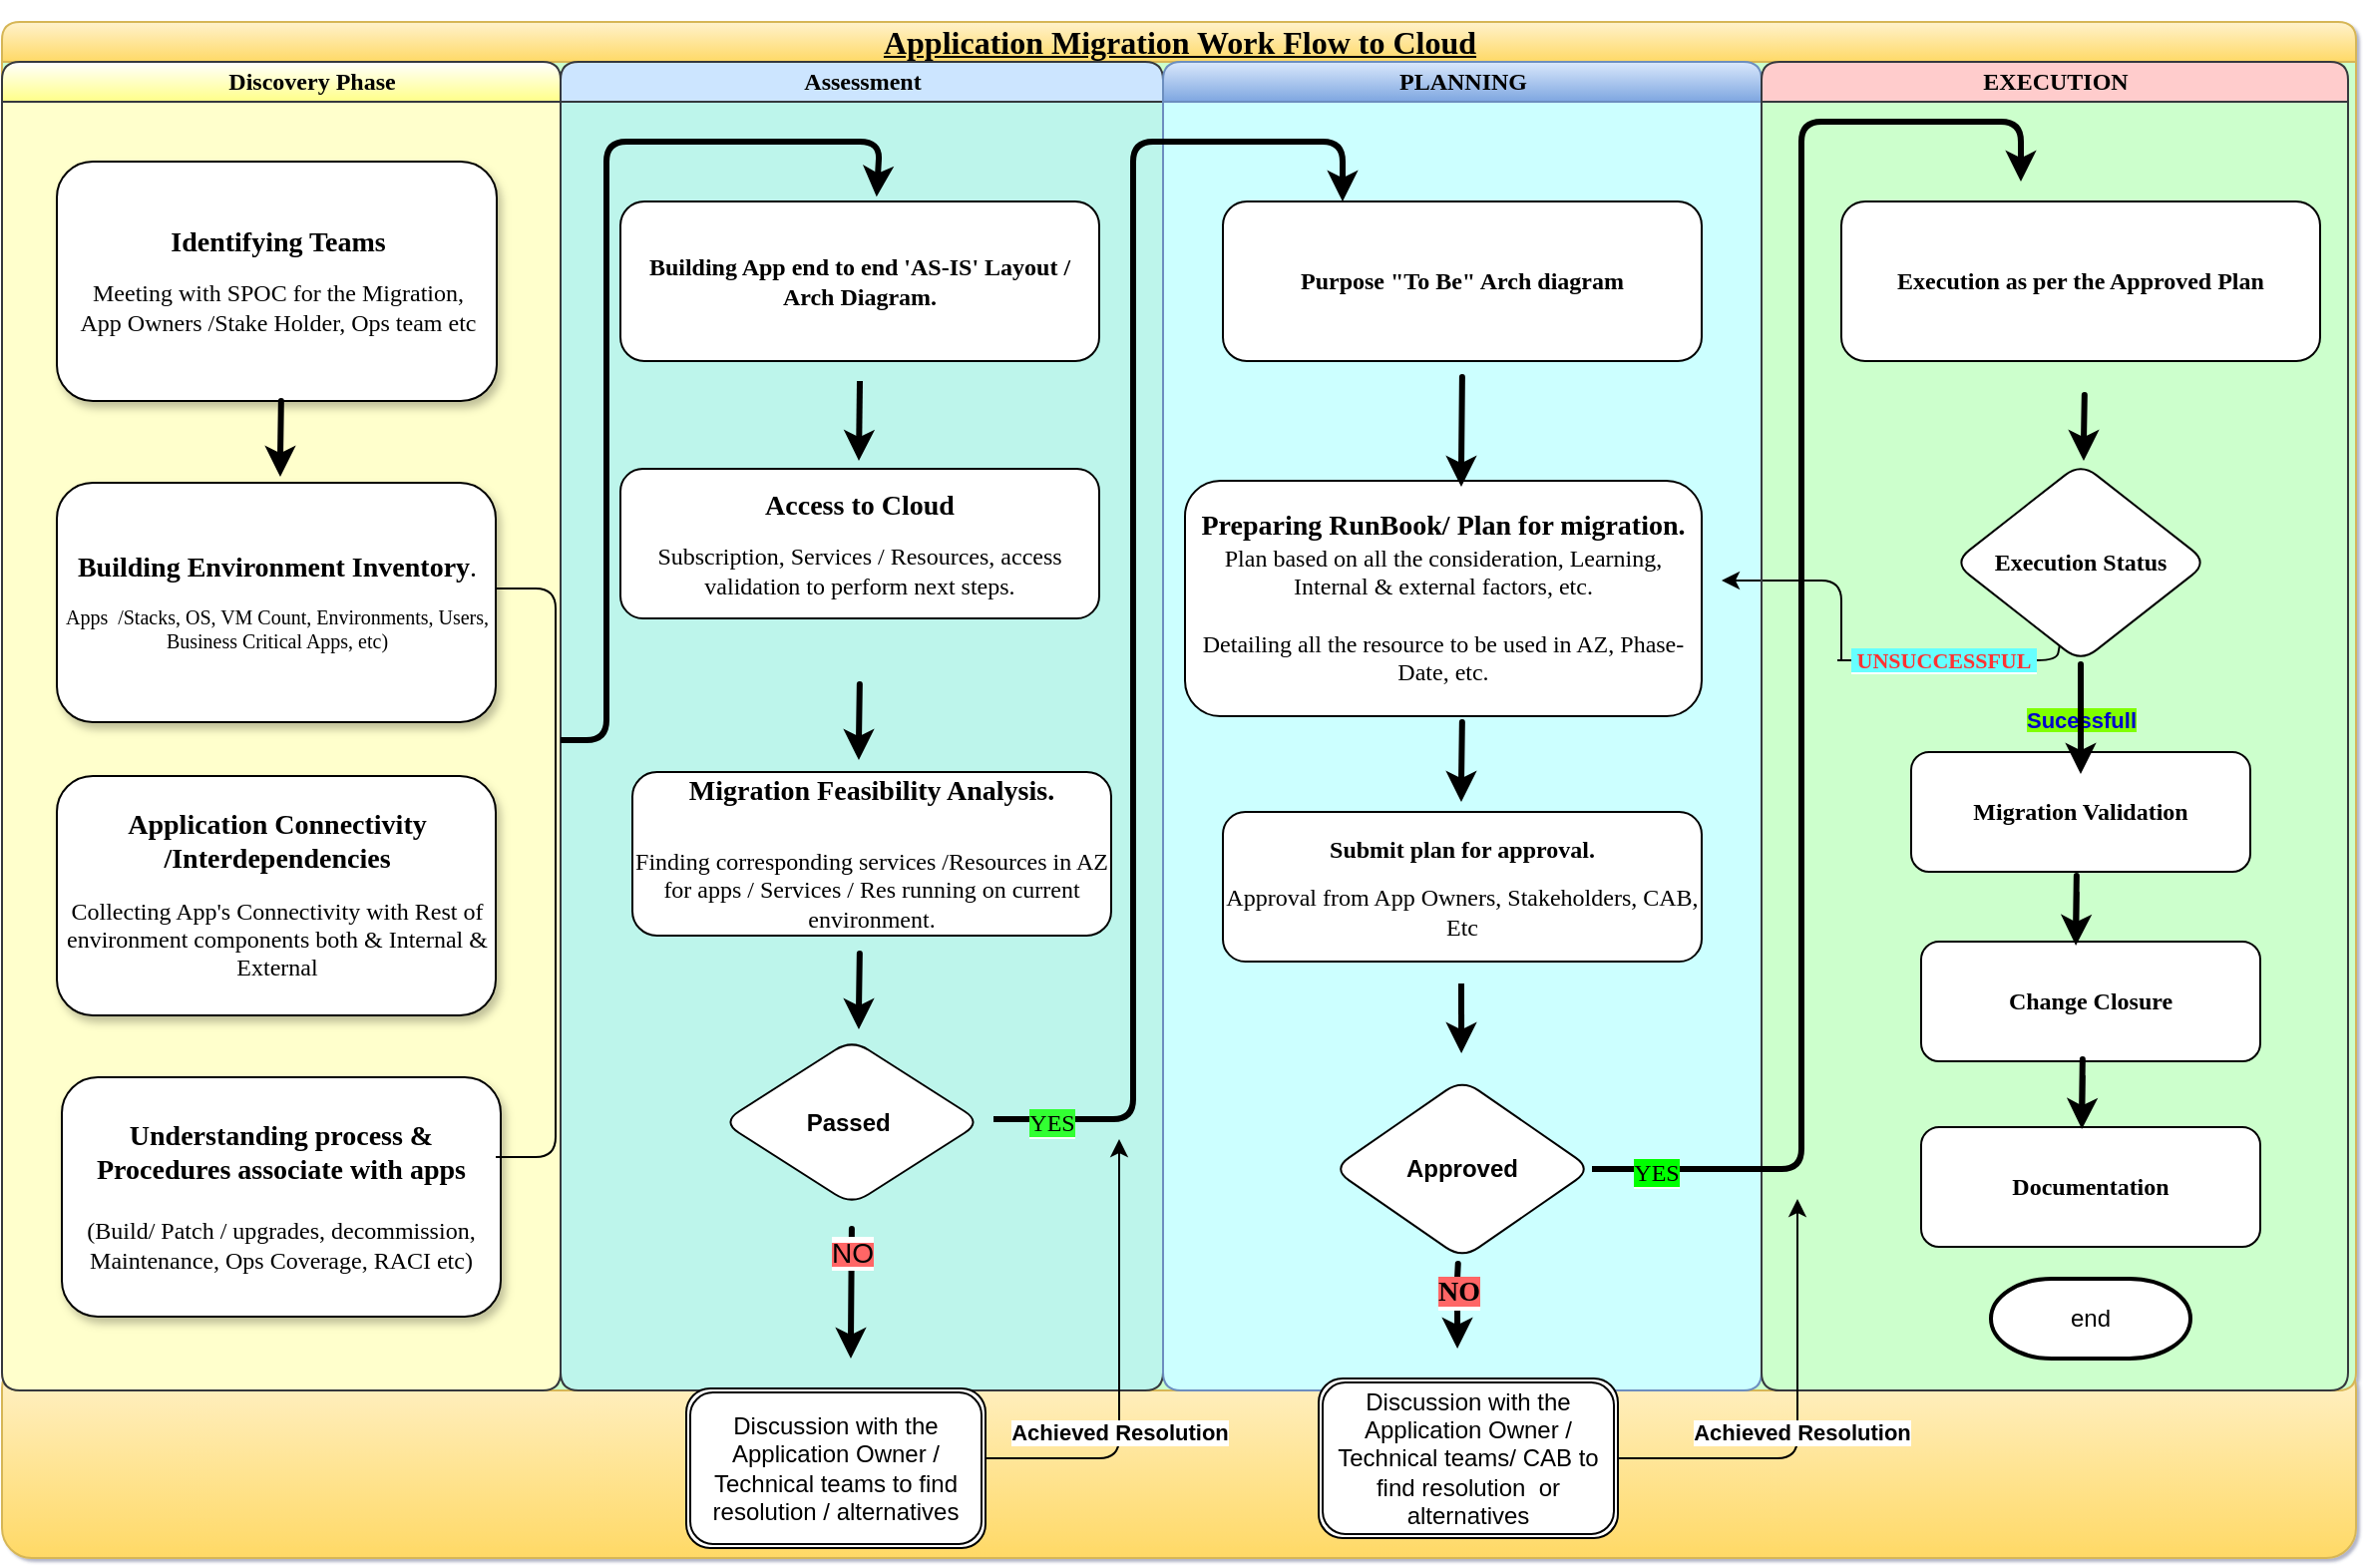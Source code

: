<mxfile version="13.7.8" type="github">
  <diagram name="Page-1" id="74e2e168-ea6b-b213-b513-2b3c1d86103e">
    <mxGraphModel dx="1636" dy="1192" grid="0" gridSize="10" guides="1" tooltips="1" connect="1" arrows="1" fold="1" page="0" pageScale="1" pageWidth="1100" pageHeight="850" background="#FFFFFF" math="0" shadow="1">
      <root>
        <mxCell id="0" />
        <mxCell id="1" parent="0" />
        <mxCell id="70lNwWaXjQEXrbum7vbb-63" value="" style="whiteSpace=wrap;html=1;rounded=1;fillColor=#fff2cc;strokeColor=#d6b656;gradientColor=#ffd966;" parent="1" vertex="1">
          <mxGeometry x="40" y="650" width="1180" height="100" as="geometry" />
        </mxCell>
        <mxCell id="QOqbm0XGTWtQkNrjPd4z-1" value="" style="endArrow=classic;html=1;strokeWidth=3;" edge="1" parent="1">
          <mxGeometry width="50" height="50" relative="1" as="geometry">
            <mxPoint x="1077.55" y="186" as="sourcePoint" />
            <mxPoint x="1077.55" y="196.0" as="targetPoint" />
            <Array as="points">
              <mxPoint x="1078" y="156" />
              <mxPoint x="1077.55" y="186" />
              <mxPoint x="1078" y="166" />
            </Array>
          </mxGeometry>
        </mxCell>
        <mxCell id="77e6c97f196da883-1" value="&lt;h1 style=&quot;font-size: 16px;&quot;&gt;&lt;font style=&quot;font-size: 16px;&quot;&gt;&lt;u style=&quot;font-size: 16px;&quot;&gt;Application Migration Work Flow to Cloud&lt;/u&gt;&lt;/font&gt;&lt;/h1&gt;" style="swimlane;html=1;childLayout=stackLayout;startSize=20;shadow=0;labelBackgroundColor=none;strokeWidth=1;fontFamily=Garamond;fontSize=16;align=center;rounded=1;gradientColor=#ffd966;fillColor=#fff2cc;strokeColor=#d6b656;verticalAlign=middle;swimlaneFillColor=#CCFFCC;" parent="1" vertex="1">
          <mxGeometry x="40" y="-20" width="1180" height="686" as="geometry" />
        </mxCell>
        <mxCell id="77e6c97f196da883-2" value="&amp;nbsp; &amp;nbsp; &amp;nbsp; &amp;nbsp; &amp;nbsp; Discovery Phase" style="swimlane;html=1;startSize=20;align=center;labelBackgroundColor=none;rounded=1;fillColor=#ffff88;strokeColor=#36393d;fontFamily=Verdana;gradientColor=#ffffff;gradientDirection=north;swimlaneFillColor=#FFFFCC;" parent="77e6c97f196da883-1" vertex="1">
          <mxGeometry y="20" width="280" height="666" as="geometry">
            <mxRectangle y="20" width="30" height="670" as="alternateBounds" />
          </mxGeometry>
        </mxCell>
        <mxCell id="70lNwWaXjQEXrbum7vbb-2" value="&lt;b&gt;&lt;font style=&quot;font-size: 14px&quot;&gt;Understanding process &amp;amp; Procedures associate with apps&lt;/font&gt;&lt;font style=&quot;font-size: 12px&quot;&gt;&lt;br&gt;&lt;/font&gt;&lt;/b&gt;&lt;font style=&quot;font-size: 12px&quot;&gt;&lt;br&gt;&lt;font&gt;(Build/ Patch / upgrades, decommission, Maintenance, Ops Coverage, RACI etc)&lt;/font&gt;&lt;/font&gt;" style="whiteSpace=wrap;html=1;shadow=1;labelBackgroundColor=none;strokeWidth=1;fontFamily=Verdana;fontSize=8;align=center;rounded=1;" parent="77e6c97f196da883-2" vertex="1">
          <mxGeometry x="30" y="509" width="220" height="120" as="geometry" />
        </mxCell>
        <mxCell id="77e6c97f196da883-8" value="&lt;font&gt;&lt;b&gt;&lt;font style=&quot;font-size: 14px&quot;&gt;Identifying Teams&lt;br&gt;&lt;/font&gt;&lt;br&gt;&lt;/b&gt;&lt;font style=&quot;font-size: 12px&quot;&gt;&lt;font&gt;Meeting with SPOC for the Migration,&lt;br&gt;&lt;/font&gt;&lt;font&gt;App Owners /Stake Holder, Ops team etc&lt;/font&gt;&lt;/font&gt;&lt;/font&gt;" style="whiteSpace=wrap;html=1;shadow=1;labelBackgroundColor=none;strokeWidth=1;fontFamily=Verdana;fontSize=8;align=center;rounded=1;" parent="77e6c97f196da883-2" vertex="1">
          <mxGeometry x="27.5" y="50" width="220.5" height="120" as="geometry" />
        </mxCell>
        <mxCell id="70lNwWaXjQEXrbum7vbb-1" value="&lt;b&gt;&lt;font style=&quot;font-size: 14px&quot;&gt;Application Connectivity /Interdependencies&lt;br&gt;&lt;/font&gt;&lt;/b&gt;&lt;br&gt;&lt;font style=&quot;font-size: 12px&quot;&gt;Collecting App&#39;s Connectivity with Rest of environment components both &amp;amp;&amp;nbsp;Internal &amp;amp; External&lt;/font&gt;" style="whiteSpace=wrap;html=1;shadow=1;labelBackgroundColor=none;strokeWidth=1;fontFamily=Verdana;fontSize=8;align=center;rounded=1;" parent="77e6c97f196da883-2" vertex="1">
          <mxGeometry x="27.5" y="358" width="220" height="120" as="geometry" />
        </mxCell>
        <mxCell id="77e6c97f196da883-9" value="&lt;font style=&quot;font-size: 14px&quot;&gt;&lt;b&gt;Building Environment Inventory&lt;/b&gt;.&lt;br&gt;&lt;/font&gt;&lt;br&gt;&lt;font style=&quot;font-size: 10px&quot;&gt;Apps&amp;nbsp; /Stacks, OS, VM Count, Environments, Users, Business Critical Apps, etc)&lt;/font&gt;" style="whiteSpace=wrap;html=1;shadow=1;labelBackgroundColor=none;strokeWidth=1;fontFamily=Verdana;fontSize=8;align=center;rounded=1;" parent="77e6c97f196da883-2" vertex="1">
          <mxGeometry x="27.5" y="211" width="220" height="120" as="geometry" />
        </mxCell>
        <mxCell id="70lNwWaXjQEXrbum7vbb-11" value="" style="shape=curlyBracket;whiteSpace=wrap;html=1;size=0;rotation=-180;rounded=1;" parent="77e6c97f196da883-2" vertex="1">
          <mxGeometry x="247.5" y="264" width="30" height="285" as="geometry" />
        </mxCell>
        <mxCell id="77e6c97f196da883-3" value="Assessment" style="swimlane;html=1;startSize=20;align=center;rounded=1;fillColor=#cce5ff;strokeColor=#36393d;fontFamily=Verdana;swimlaneFillColor=#BDF5EB;" parent="77e6c97f196da883-1" vertex="1">
          <mxGeometry x="280" y="20" width="302" height="666" as="geometry">
            <mxRectangle x="30" y="20" width="100" height="670" as="alternateBounds" />
          </mxGeometry>
        </mxCell>
        <mxCell id="70lNwWaXjQEXrbum7vbb-90" value="" style="endArrow=classic;html=1;strokeWidth=3;entryX=0.535;entryY=-0.03;entryDx=0;entryDy=0;entryPerimeter=0;" parent="77e6c97f196da883-3" edge="1" target="77e6c97f196da883-11">
          <mxGeometry width="50" height="50" relative="1" as="geometry">
            <mxPoint y="340" as="sourcePoint" />
            <mxPoint x="125" y="70" as="targetPoint" />
            <Array as="points">
              <mxPoint x="23" y="340" />
              <mxPoint x="23" y="40" />
              <mxPoint x="160" y="40" />
            </Array>
          </mxGeometry>
        </mxCell>
        <mxCell id="70lNwWaXjQEXrbum7vbb-54" value="" style="endArrow=classic;html=1;strokeWidth=3;" parent="77e6c97f196da883-3" edge="1">
          <mxGeometry width="50" height="50" relative="1" as="geometry">
            <mxPoint x="149.5" y="340" as="sourcePoint" />
            <mxPoint x="149.5" y="350" as="targetPoint" />
            <Array as="points">
              <mxPoint x="150" y="307" />
              <mxPoint x="149.5" y="340" />
            </Array>
          </mxGeometry>
        </mxCell>
        <mxCell id="QOqbm0XGTWtQkNrjPd4z-15" value="" style="endArrow=classic;html=1;strokeWidth=3;" edge="1" parent="77e6c97f196da883-3">
          <mxGeometry width="50" height="50" relative="1" as="geometry">
            <mxPoint x="145.5" y="640" as="sourcePoint" />
            <mxPoint x="145.5" y="650" as="targetPoint" />
            <Array as="points">
              <mxPoint x="146" y="580" />
              <mxPoint x="145.5" y="640" />
            </Array>
          </mxGeometry>
        </mxCell>
        <mxCell id="QOqbm0XGTWtQkNrjPd4z-16" value="&lt;span style=&quot;background-color: rgb(255 , 102 , 102)&quot;&gt;&lt;font style=&quot;font-size: 14px&quot;&gt;NO&lt;/font&gt;&lt;/span&gt;" style="edgeLabel;html=1;align=center;verticalAlign=middle;resizable=0;points=[];rounded=1;" vertex="1" connectable="0" parent="QOqbm0XGTWtQkNrjPd4z-15">
          <mxGeometry x="-0.338" relative="1" as="geometry">
            <mxPoint as="offset" />
          </mxGeometry>
        </mxCell>
        <mxCell id="77e6c97f196da883-11" value="&lt;b&gt;&lt;font style=&quot;font-size: 12px&quot;&gt;Building App end to end &#39;AS-IS&#39; Layout / Arch Diagram.&lt;/font&gt;&lt;/b&gt;" style="whiteSpace=wrap;html=1;shadow=0;labelBackgroundColor=none;strokeWidth=1;fontFamily=Verdana;fontSize=8;align=center;rounded=1;" parent="77e6c97f196da883-3" vertex="1">
          <mxGeometry x="30" y="70" width="240" height="80" as="geometry" />
        </mxCell>
        <mxCell id="70lNwWaXjQEXrbum7vbb-53" value="" style="endArrow=classic;html=1;strokeWidth=3;" parent="77e6c97f196da883-3" edge="1">
          <mxGeometry width="50" height="50" relative="1" as="geometry">
            <mxPoint x="150" y="160" as="sourcePoint" />
            <mxPoint x="149.5" y="200" as="targetPoint" />
          </mxGeometry>
        </mxCell>
        <mxCell id="QOqbm0XGTWtQkNrjPd4z-20" value="" style="edgeStyle=segmentEdgeStyle;endArrow=classic;html=1;labelBorderColor=#33FF99;" edge="1" parent="77e6c97f196da883-3">
          <mxGeometry width="50" height="50" relative="1" as="geometry">
            <mxPoint x="200" y="710" as="sourcePoint" />
            <mxPoint x="280" y="540" as="targetPoint" />
            <Array as="points">
              <mxPoint x="200" y="700" />
              <mxPoint x="280" y="700" />
            </Array>
          </mxGeometry>
        </mxCell>
        <mxCell id="QOqbm0XGTWtQkNrjPd4z-21" value="&lt;b&gt;Achieved Resolution&lt;/b&gt;" style="edgeLabel;html=1;align=center;verticalAlign=middle;resizable=0;points=[];rounded=1;" vertex="1" connectable="0" parent="QOqbm0XGTWtQkNrjPd4z-20">
          <mxGeometry x="-0.443" relative="1" as="geometry">
            <mxPoint x="20" y="-13" as="offset" />
          </mxGeometry>
        </mxCell>
        <mxCell id="70lNwWaXjQEXrbum7vbb-88" value="&lt;b&gt;Passed&amp;nbsp;&lt;/b&gt;" style="rhombus;whiteSpace=wrap;html=1;rounded=1;" parent="77e6c97f196da883-3" vertex="1">
          <mxGeometry x="81" y="490" width="130" height="83" as="geometry" />
        </mxCell>
        <mxCell id="70lNwWaXjQEXrbum7vbb-13" value="&lt;font style=&quot;font-size: 14px&quot;&gt;&lt;b&gt;Migration Feasibility Analysis.&lt;/b&gt;&lt;br&gt;&lt;/font&gt;&lt;br&gt;&lt;br&gt;&lt;font style=&quot;font-size: 12px&quot;&gt;Finding corresponding services /Resources in AZ for&amp;nbsp;apps / Services / Res running on current environment.&lt;/font&gt;" style="whiteSpace=wrap;html=1;shadow=0;labelBackgroundColor=none;strokeWidth=1;fontFamily=Verdana;fontSize=8;align=center;rounded=1;" parent="77e6c97f196da883-3" vertex="1">
          <mxGeometry x="36" y="356" width="240" height="82" as="geometry" />
        </mxCell>
        <mxCell id="QOqbm0XGTWtQkNrjPd4z-37" value="&lt;font&gt;&lt;font style=&quot;font-size: 14px&quot;&gt;&lt;b&gt;Access to Cloud&lt;/b&gt;&lt;br&gt;&lt;/font&gt;&lt;br&gt;&lt;span style=&quot;font-size: 12px&quot;&gt;Subscription, Services / Resources, access validation to perform next steps.&lt;/span&gt;&lt;br&gt;&lt;/font&gt;" style="whiteSpace=wrap;html=1;shadow=0;labelBackgroundColor=none;strokeWidth=1;fontFamily=Verdana;fontSize=8;align=center;rounded=1;" vertex="1" parent="77e6c97f196da883-3">
          <mxGeometry x="30" y="204" width="240" height="75" as="geometry" />
        </mxCell>
        <mxCell id="70lNwWaXjQEXrbum7vbb-44" value="PLANNING" style="swimlane;html=1;startSize=20;align=center;rounded=1;gradientColor=#7ea6e0;fillColor=#dae8fc;strokeColor=#6c8ebf;fontFamily=Verdana;swimlaneFillColor=#CCFFFF;" parent="77e6c97f196da883-1" vertex="1">
          <mxGeometry x="582" y="20" width="300" height="666" as="geometry">
            <mxRectangle x="580" y="20" width="100" height="666" as="alternateBounds" />
          </mxGeometry>
        </mxCell>
        <mxCell id="70lNwWaXjQEXrbum7vbb-84" value="" style="endArrow=classic;html=1;strokeWidth=3;" parent="70lNwWaXjQEXrbum7vbb-44" edge="1">
          <mxGeometry width="50" height="50" relative="1" as="geometry">
            <mxPoint x="-85" y="530" as="sourcePoint" />
            <mxPoint x="90" y="70" as="targetPoint" />
            <Array as="points">
              <mxPoint x="-15" y="530" />
              <mxPoint x="-15" y="40" />
              <mxPoint x="90" y="40" />
            </Array>
          </mxGeometry>
        </mxCell>
        <mxCell id="70lNwWaXjQEXrbum7vbb-86" value="&lt;font style=&quot;font-size: 12px ; background-color: rgb(51 , 255 , 51)&quot; face=&quot;Verdana&quot;&gt;&lt;font&gt;Y&lt;/font&gt;&lt;font&gt;ES&lt;/font&gt;&lt;/font&gt;" style="edgeLabel;html=1;align=center;verticalAlign=middle;resizable=0;points=[];rounded=1;" parent="70lNwWaXjQEXrbum7vbb-84" vertex="1" connectable="0">
          <mxGeometry x="-0.918" y="-2" relative="1" as="geometry">
            <mxPoint as="offset" />
          </mxGeometry>
        </mxCell>
        <mxCell id="70lNwWaXjQEXrbum7vbb-74" value="" style="endArrow=classic;html=1;strokeWidth=3;" parent="70lNwWaXjQEXrbum7vbb-44" edge="1">
          <mxGeometry width="50" height="50" relative="1" as="geometry">
            <mxPoint x="149.5" y="462" as="sourcePoint" />
            <mxPoint x="149.55" y="497" as="targetPoint" />
            <Array as="points">
              <mxPoint x="149.5" y="462" />
            </Array>
          </mxGeometry>
        </mxCell>
        <mxCell id="70lNwWaXjQEXrbum7vbb-71" value="" style="endArrow=classic;html=1;strokeWidth=3;" parent="70lNwWaXjQEXrbum7vbb-44" edge="1">
          <mxGeometry width="50" height="50" relative="1" as="geometry">
            <mxPoint x="149.5" y="361" as="sourcePoint" />
            <mxPoint x="149.5" y="371.0" as="targetPoint" />
            <Array as="points">
              <mxPoint x="150" y="326" />
              <mxPoint x="149.5" y="361" />
            </Array>
          </mxGeometry>
        </mxCell>
        <mxCell id="70lNwWaXjQEXrbum7vbb-65" value="&lt;font style=&quot;font-size: 12px&quot;&gt;&lt;b&gt;Purpose &quot;To Be&quot; Arch diagram&lt;/b&gt;&lt;/font&gt;" style="whiteSpace=wrap;html=1;shadow=0;labelBackgroundColor=none;strokeWidth=1;fontFamily=Verdana;fontSize=8;align=center;rounded=1;" parent="70lNwWaXjQEXrbum7vbb-44" vertex="1">
          <mxGeometry x="30" y="70" width="240" height="80" as="geometry" />
        </mxCell>
        <mxCell id="70lNwWaXjQEXrbum7vbb-72" value="&lt;b style=&quot;font-size: 12px&quot;&gt;Submit plan for approval.&lt;br&gt;&lt;/b&gt;&lt;br&gt;&lt;span style=&quot;font-size: 12px&quot;&gt;Approval from App Owners, Stakeholders, CAB, Etc&lt;/span&gt;" style="whiteSpace=wrap;html=1;shadow=0;labelBackgroundColor=none;strokeWidth=1;fontFamily=Verdana;fontSize=8;align=center;rounded=1;" parent="70lNwWaXjQEXrbum7vbb-44" vertex="1">
          <mxGeometry x="30" y="376" width="240" height="75" as="geometry" />
        </mxCell>
        <mxCell id="70lNwWaXjQEXrbum7vbb-64" value="&lt;b&gt;&lt;font style=&quot;font-size: 14px&quot;&gt;Preparing RunBook/ Plan for migration.&lt;/font&gt;&lt;/b&gt;&lt;br&gt;&lt;span style=&quot;font-size: 12px&quot;&gt;Plan based on all the consideration, Learning, Internal &amp;amp; external&amp;nbsp;factors, etc.&lt;br&gt;&amp;nbsp;&amp;nbsp;&lt;/span&gt;&lt;br&gt;&lt;span style=&quot;font-size: 12px&quot;&gt;D&lt;/span&gt;&lt;span style=&quot;font-size: 12px&quot;&gt;etailing all the resource to be used in AZ, Phase-Date, etc.&lt;/span&gt;" style="whiteSpace=wrap;html=1;shadow=0;labelBackgroundColor=none;strokeWidth=1;fontFamily=Verdana;fontSize=8;align=center;rounded=1;" parent="70lNwWaXjQEXrbum7vbb-44" vertex="1">
          <mxGeometry x="11" y="210" width="259" height="118" as="geometry" />
        </mxCell>
        <mxCell id="QOqbm0XGTWtQkNrjPd4z-5" value="" style="edgeStyle=elbowEdgeStyle;elbow=vertical;endArrow=classic;html=1;fontStyle=1;jumpSize=10;" edge="1" parent="70lNwWaXjQEXrbum7vbb-44">
          <mxGeometry width="50" height="50" relative="1" as="geometry">
            <mxPoint x="340" y="300" as="sourcePoint" />
            <mxPoint x="280" y="260" as="targetPoint" />
            <Array as="points">
              <mxPoint x="350" y="260" />
              <mxPoint x="310" y="180" />
              <mxPoint x="333.25" y="230" />
              <mxPoint x="333.25" y="220" />
            </Array>
          </mxGeometry>
        </mxCell>
        <mxCell id="QOqbm0XGTWtQkNrjPd4z-3" value="" style="endArrow=classic;html=1;strokeWidth=3;" edge="1" parent="70lNwWaXjQEXrbum7vbb-44">
          <mxGeometry width="50" height="50" relative="1" as="geometry">
            <mxPoint x="149.5" y="203" as="sourcePoint" />
            <mxPoint x="149.5" y="213.0" as="targetPoint" />
            <Array as="points">
              <mxPoint x="150" y="153" />
              <mxPoint x="149.5" y="203" />
            </Array>
          </mxGeometry>
        </mxCell>
        <mxCell id="70lNwWaXjQEXrbum7vbb-77" value="&lt;b&gt;Approved&lt;/b&gt;" style="rhombus;whiteSpace=wrap;html=1;rounded=1;" parent="70lNwWaXjQEXrbum7vbb-44" vertex="1">
          <mxGeometry x="85" y="510" width="130" height="90" as="geometry" />
        </mxCell>
        <mxCell id="70lNwWaXjQEXrbum7vbb-67" value="EXECUTION" style="swimlane;html=1;startSize=20;align=center;rounded=1;fillColor=#ffcccc;strokeColor=#36393d;fontFamily=Verdana;" parent="77e6c97f196da883-1" vertex="1">
          <mxGeometry x="882" y="20" width="294" height="666" as="geometry">
            <mxRectangle x="680" y="20" width="100" height="666" as="alternateBounds" />
          </mxGeometry>
        </mxCell>
        <mxCell id="70lNwWaXjQEXrbum7vbb-80" value="" style="endArrow=classic;html=1;strokeWidth=3;exitX=1;exitY=0.5;exitDx=0;exitDy=0;" parent="70lNwWaXjQEXrbum7vbb-67" source="70lNwWaXjQEXrbum7vbb-77" edge="1">
          <mxGeometry width="50" height="50" relative="1" as="geometry">
            <mxPoint x="-40" y="570" as="sourcePoint" />
            <mxPoint x="130" y="60" as="targetPoint" />
            <Array as="points">
              <mxPoint x="20" y="555" />
              <mxPoint x="20" y="30" />
              <mxPoint x="130" y="30" />
            </Array>
          </mxGeometry>
        </mxCell>
        <mxCell id="70lNwWaXjQEXrbum7vbb-82" value="&lt;font style=&quot;font-size: 12px ; background-color: rgb(0 , 255 , 0)&quot; face=&quot;Verdana&quot;&gt;YES&lt;/font&gt;" style="edgeLabel;html=1;align=center;verticalAlign=middle;resizable=0;points=[];rounded=1;" parent="70lNwWaXjQEXrbum7vbb-80" vertex="1" connectable="0">
          <mxGeometry x="-0.918" y="-2" relative="1" as="geometry">
            <mxPoint as="offset" />
          </mxGeometry>
        </mxCell>
        <mxCell id="QOqbm0XGTWtQkNrjPd4z-33" value="end" style="strokeWidth=2;html=1;shape=mxgraph.flowchart.terminator;whiteSpace=wrap;rounded=1;" vertex="1" parent="70lNwWaXjQEXrbum7vbb-67">
          <mxGeometry x="115" y="610" width="100" height="40" as="geometry" />
        </mxCell>
        <mxCell id="QOqbm0XGTWtQkNrjPd4z-30" value="&lt;span style=&quot;font-size: 12px&quot;&gt;&lt;b&gt;Documentation&lt;br&gt;&lt;/b&gt;&lt;/span&gt;" style="whiteSpace=wrap;html=1;shadow=0;labelBackgroundColor=none;strokeWidth=1;fontFamily=Verdana;fontSize=8;align=center;rounded=1;" vertex="1" parent="70lNwWaXjQEXrbum7vbb-67">
          <mxGeometry x="80" y="534" width="170" height="60" as="geometry" />
        </mxCell>
        <mxCell id="70lNwWaXjQEXrbum7vbb-68" value="&lt;span style=&quot;font-size: 12px&quot;&gt;&lt;b&gt;Migration Validation&lt;br&gt;&lt;/b&gt;&lt;/span&gt;" style="whiteSpace=wrap;html=1;shadow=0;labelBackgroundColor=none;strokeWidth=1;fontFamily=Verdana;fontSize=8;align=center;rounded=1;" parent="70lNwWaXjQEXrbum7vbb-67" vertex="1">
          <mxGeometry x="75" y="346" width="170" height="60" as="geometry" />
        </mxCell>
        <mxCell id="QOqbm0XGTWtQkNrjPd4z-7" value="&lt;b style=&quot;font-size: 11px&quot;&gt;&lt;font color=&quot;#0000cc&quot; style=&quot;background-color: rgb(128 , 255 , 0)&quot;&gt;Sucessfull&lt;/font&gt;&lt;/b&gt;" style="text;html=1;align=center;verticalAlign=middle;resizable=0;points=[];autosize=1;rounded=1;" vertex="1" parent="70lNwWaXjQEXrbum7vbb-67">
          <mxGeometry x="125" y="320" width="70" height="20" as="geometry" />
        </mxCell>
        <mxCell id="70lNwWaXjQEXrbum7vbb-69" value="&lt;font style=&quot;font-size: 12px&quot;&gt;&lt;b&gt;Execution Status&lt;/b&gt;&lt;/font&gt;" style="rhombus;whiteSpace=wrap;html=1;shadow=0;labelBackgroundColor=none;strokeWidth=1;fontFamily=Verdana;fontSize=8;align=center;rounded=1;" parent="70lNwWaXjQEXrbum7vbb-67" vertex="1">
          <mxGeometry x="96.25" y="201" width="127.5" height="100" as="geometry" />
        </mxCell>
        <mxCell id="70lNwWaXjQEXrbum7vbb-70" value="&lt;font style=&quot;font-size: 12px&quot;&gt;&lt;b&gt;Execution&amp;nbsp;as per the Approved Plan&lt;/b&gt;&lt;/font&gt;" style="whiteSpace=wrap;html=1;shadow=0;labelBackgroundColor=none;strokeWidth=1;fontFamily=Verdana;fontSize=8;align=center;rounded=1;" parent="70lNwWaXjQEXrbum7vbb-67" vertex="1">
          <mxGeometry x="40" y="70" width="240" height="80" as="geometry" />
        </mxCell>
        <mxCell id="QOqbm0XGTWtQkNrjPd4z-2" value="" style="endArrow=classic;html=1;strokeWidth=3;" edge="1" parent="70lNwWaXjQEXrbum7vbb-67">
          <mxGeometry width="50" height="50" relative="1" as="geometry">
            <mxPoint x="160" y="317" as="sourcePoint" />
            <mxPoint x="160" y="357" as="targetPoint" />
            <Array as="points">
              <mxPoint x="160" y="297" />
              <mxPoint x="160" y="318" />
            </Array>
          </mxGeometry>
        </mxCell>
        <mxCell id="QOqbm0XGTWtQkNrjPd4z-29" value="&lt;span style=&quot;font-size: 12px&quot;&gt;&lt;b&gt;Change Closure&lt;br&gt;&lt;/b&gt;&lt;/span&gt;" style="whiteSpace=wrap;html=1;shadow=0;labelBackgroundColor=none;strokeWidth=1;fontFamily=Verdana;fontSize=8;align=center;rounded=1;" vertex="1" parent="70lNwWaXjQEXrbum7vbb-67">
          <mxGeometry x="80" y="441" width="170" height="60" as="geometry" />
        </mxCell>
        <mxCell id="QOqbm0XGTWtQkNrjPd4z-12" value="" style="endArrow=none;html=1;startSize=10;endSize=10;exitX=0.417;exitY=0.916;exitDx=0;exitDy=0;exitPerimeter=0;" edge="1" parent="1" source="70lNwWaXjQEXrbum7vbb-69">
          <mxGeometry width="50" height="50" relative="1" as="geometry">
            <mxPoint x="1040" y="280" as="sourcePoint" />
            <mxPoint x="960" y="300" as="targetPoint" />
            <Array as="points">
              <mxPoint x="1070" y="300" />
              <mxPoint x="980" y="300" />
            </Array>
          </mxGeometry>
        </mxCell>
        <mxCell id="QOqbm0XGTWtQkNrjPd4z-13" value="&lt;span style=&quot;color: rgba(0 , 0 , 0 , 0) ; font-family: monospace ; font-size: 0px ; background-color: rgb(248 , 249 , 250)&quot;&gt;%3CmxGraphModel%3E%3Croot%3E%3CmxCell%20id%3D%220%22%2F%3E%3CmxCell%20id%3D%221%22%20parent%3D%220%22%2F%3E%3CmxCell%20id%3D%222%22%20value%3D%22%26lt%3Bb%26gt%3B%26lt%3Bfont%20color%3D%26quot%3B%23ff3333%26quot%3B%20style%3D%26quot%3Bbackground-color%3A%20rgb(51%20%2C%20255%20%2C%20255)%26quot%3B%20face%3D%26quot%3BVerdana%26quot%3B%26gt%3Bunsuccessful%26lt%3B%2Ffont%26gt%3B%26lt%3B%2Fb%26gt%3B%22%20style%3D%22edgeLabel%3Bhtml%3D1%3Balign%3Dcenter%3BverticalAlign%3Dmiddle%3Bresizable%3D0%3Bpoints%3D%5B%5D%3B%22%20vertex%3D%221%22%20connectable%3D%220%22%20parent%3D%221%22%3E%3CmxGeometry%20x%3D%22992%22%20y%3D%22183%22%20as%3D%22geometry%22%2F%3E%3C%2FmxCell%3E%3C%2Froot%3E%3C%2FmxGraphModel%3&lt;/span&gt;" style="edgeLabel;html=1;align=center;verticalAlign=middle;resizable=0;points=[];rounded=1;" vertex="1" connectable="0" parent="QOqbm0XGTWtQkNrjPd4z-12">
          <mxGeometry x="-0.247" y="-3" relative="1" as="geometry">
            <mxPoint as="offset" />
          </mxGeometry>
        </mxCell>
        <mxCell id="QOqbm0XGTWtQkNrjPd4z-14" value="&lt;font color=&quot;#ff3333&quot; face=&quot;Times New Roman&quot;&gt;&lt;span style=&quot;background-color: rgb(102 , 255 , 255)&quot;&gt;&lt;span&gt;&amp;nbsp;UNSUCCESSFUL&amp;nbsp;&lt;/span&gt;&lt;/span&gt;&lt;/font&gt;" style="edgeLabel;html=1;align=center;verticalAlign=middle;resizable=0;points=[];fontStyle=1;rounded=1;" vertex="1" connectable="0" parent="QOqbm0XGTWtQkNrjPd4z-12">
          <mxGeometry x="-0.21" y="-1" relative="1" as="geometry">
            <mxPoint x="-18.47" y="1" as="offset" />
          </mxGeometry>
        </mxCell>
        <mxCell id="QOqbm0XGTWtQkNrjPd4z-19" value="Discussion with the Application Owner / Technical teams to find resolution / alternatives" style="shape=ext;double=1;whiteSpace=wrap;html=1;rounded=1;" vertex="1" parent="1">
          <mxGeometry x="383" y="665" width="150" height="80" as="geometry" />
        </mxCell>
        <mxCell id="QOqbm0XGTWtQkNrjPd4z-22" value="" style="edgeStyle=segmentEdgeStyle;endArrow=classic;html=1;" edge="1" parent="1">
          <mxGeometry width="50" height="50" relative="1" as="geometry">
            <mxPoint x="840" y="710" as="sourcePoint" />
            <mxPoint x="940" y="570" as="targetPoint" />
            <Array as="points">
              <mxPoint x="840" y="700" />
              <mxPoint x="940" y="700" />
            </Array>
          </mxGeometry>
        </mxCell>
        <mxCell id="QOqbm0XGTWtQkNrjPd4z-23" value="&lt;b&gt;Achieved Resolution&lt;/b&gt;" style="edgeLabel;html=1;align=center;verticalAlign=middle;resizable=0;points=[];rounded=1;" vertex="1" connectable="0" parent="QOqbm0XGTWtQkNrjPd4z-22">
          <mxGeometry x="-0.443" relative="1" as="geometry">
            <mxPoint x="44.33" y="-13" as="offset" />
          </mxGeometry>
        </mxCell>
        <mxCell id="QOqbm0XGTWtQkNrjPd4z-24" value="Discussion with the Application Owner / Technical teams/ CAB to find resolution&amp;nbsp; or alternatives" style="shape=ext;double=1;whiteSpace=wrap;html=1;rounded=1;" vertex="1" parent="1">
          <mxGeometry x="700" y="660" width="150" height="80" as="geometry" />
        </mxCell>
        <mxCell id="QOqbm0XGTWtQkNrjPd4z-25" value="&lt;font face=&quot;Verdana&quot; style=&quot;font-size: 14px&quot;&gt;&lt;b style=&quot;background-color: rgb(255 , 102 , 102)&quot;&gt;NO&lt;/b&gt;&lt;/font&gt;" style="endArrow=classic;html=1;strokeWidth=3;" edge="1" parent="1">
          <mxGeometry width="50" height="50" relative="1" as="geometry">
            <mxPoint x="769.5" y="610" as="sourcePoint" />
            <mxPoint x="769.55" y="645" as="targetPoint" />
            <Array as="points">
              <mxPoint x="770" y="600" />
              <mxPoint x="769.5" y="610" />
            </Array>
          </mxGeometry>
        </mxCell>
        <mxCell id="QOqbm0XGTWtQkNrjPd4z-31" value="" style="endArrow=classic;html=1;strokeWidth=3;" edge="1" parent="1">
          <mxGeometry width="50" height="50" relative="1" as="geometry">
            <mxPoint x="1079.55" y="433" as="sourcePoint" />
            <mxPoint x="1079.55" y="443" as="targetPoint" />
            <Array as="points">
              <mxPoint x="1080" y="403" />
              <mxPoint x="1079.55" y="433" />
              <mxPoint x="1080" y="413" />
            </Array>
          </mxGeometry>
        </mxCell>
        <mxCell id="QOqbm0XGTWtQkNrjPd4z-32" value="" style="endArrow=classic;html=1;strokeWidth=3;" edge="1" parent="1">
          <mxGeometry width="50" height="50" relative="1" as="geometry">
            <mxPoint x="1082.55" y="525" as="sourcePoint" />
            <mxPoint x="1082.55" y="535" as="targetPoint" />
            <Array as="points">
              <mxPoint x="1083" y="495" />
              <mxPoint x="1082.55" y="525" />
              <mxPoint x="1083" y="505" />
            </Array>
          </mxGeometry>
        </mxCell>
        <mxCell id="QOqbm0XGTWtQkNrjPd4z-38" value="" style="endArrow=classic;html=1;strokeWidth=3;" edge="1" parent="1">
          <mxGeometry width="50" height="50" relative="1" as="geometry">
            <mxPoint x="469.5" y="475" as="sourcePoint" />
            <mxPoint x="469.5" y="485" as="targetPoint" />
            <Array as="points">
              <mxPoint x="470" y="442" />
              <mxPoint x="469.5" y="475" />
            </Array>
          </mxGeometry>
        </mxCell>
        <mxCell id="QOqbm0XGTWtQkNrjPd4z-39" value="" style="endArrow=classic;html=1;strokeWidth=3;" edge="1" parent="1">
          <mxGeometry width="50" height="50" relative="1" as="geometry">
            <mxPoint x="179.5" y="198" as="sourcePoint" />
            <mxPoint x="179.5" y="208" as="targetPoint" />
            <Array as="points">
              <mxPoint x="180" y="165" />
              <mxPoint x="179.5" y="198" />
            </Array>
          </mxGeometry>
        </mxCell>
        <mxCell id="QOqbm0XGTWtQkNrjPd4z-40" value="" style="endArrow=classic;html=1;strokeWidth=3;" edge="1" parent="1">
          <mxGeometry width="50" height="50" relative="1" as="geometry">
            <mxPoint x="1083.5" y="190" as="sourcePoint" />
            <mxPoint x="1083.5" y="200" as="targetPoint" />
            <Array as="points">
              <mxPoint x="1084" y="162" />
              <mxPoint x="1083.5" y="190" />
            </Array>
          </mxGeometry>
        </mxCell>
      </root>
    </mxGraphModel>
  </diagram>
</mxfile>
